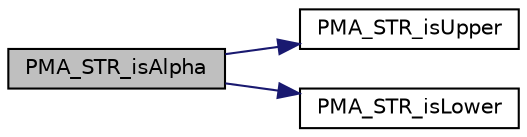 digraph G
{
  edge [fontname="Helvetica",fontsize="10",labelfontname="Helvetica",labelfontsize="10"];
  node [fontname="Helvetica",fontsize="10",shape=record];
  rankdir="LR";
  Node1 [label="PMA_STR_isAlpha",height=0.2,width=0.4,color="black", fillcolor="grey75", style="filled" fontcolor="black"];
  Node1 -> Node2 [color="midnightblue",fontsize="10",style="solid",fontname="Helvetica"];
  Node2 [label="PMA_STR_isUpper",height=0.2,width=0.4,color="black", fillcolor="white", style="filled",URL="$string__type__ctype_8lib_8php.html#a509fd547f730e9133ac77f24a230bfe6",tooltip="Checks if a character is an upper alphabetic one."];
  Node1 -> Node3 [color="midnightblue",fontsize="10",style="solid",fontname="Helvetica"];
  Node3 [label="PMA_STR_isLower",height=0.2,width=0.4,color="black", fillcolor="white", style="filled",URL="$string__type__ctype_8lib_8php.html#a3ff35c0b95a6473c4560bb5098e15f8c",tooltip="Checks if a character is a lower alphabetic one."];
}

